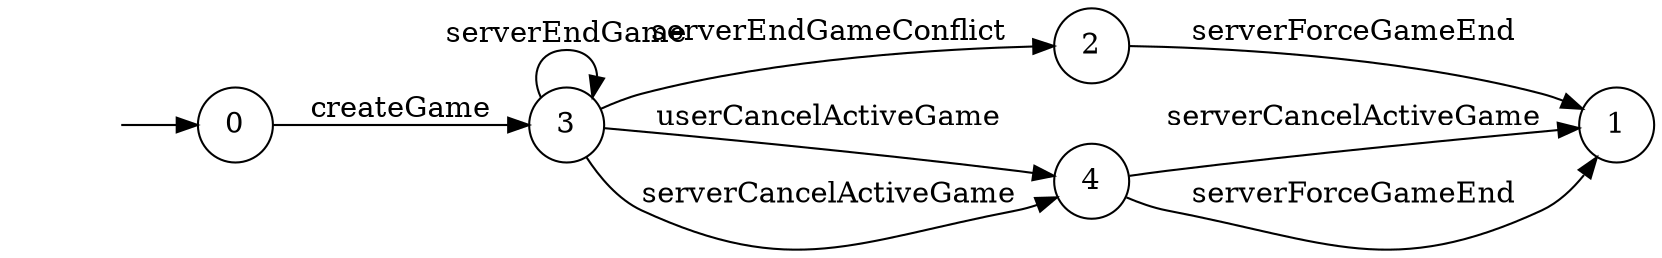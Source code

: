 digraph "./InvConPlus/Dapp-Automata-data/result/model/0xa867bF8447eC6f614EA996057e3D769b76a8aa0e/GameChannel/FSM-3" {
	graph [rankdir=LR]
	"" [label="" shape=plaintext]
	0 [label=0 shape=circle]
	3 [label=3 shape=circle]
	2 [label=2 shape=circle]
	1 [label=1 shape=circle]
	4 [label=4 shape=circle]
	"" -> 0 [label=""]
	0 -> 3 [label=createGame]
	3 -> 3 [label=serverEndGame]
	3 -> 4 [label=userCancelActiveGame]
	3 -> 4 [label=serverCancelActiveGame]
	3 -> 2 [label=serverEndGameConflict]
	2 -> 1 [label=serverForceGameEnd]
	4 -> 1 [label=serverCancelActiveGame]
	4 -> 1 [label=serverForceGameEnd]
}

